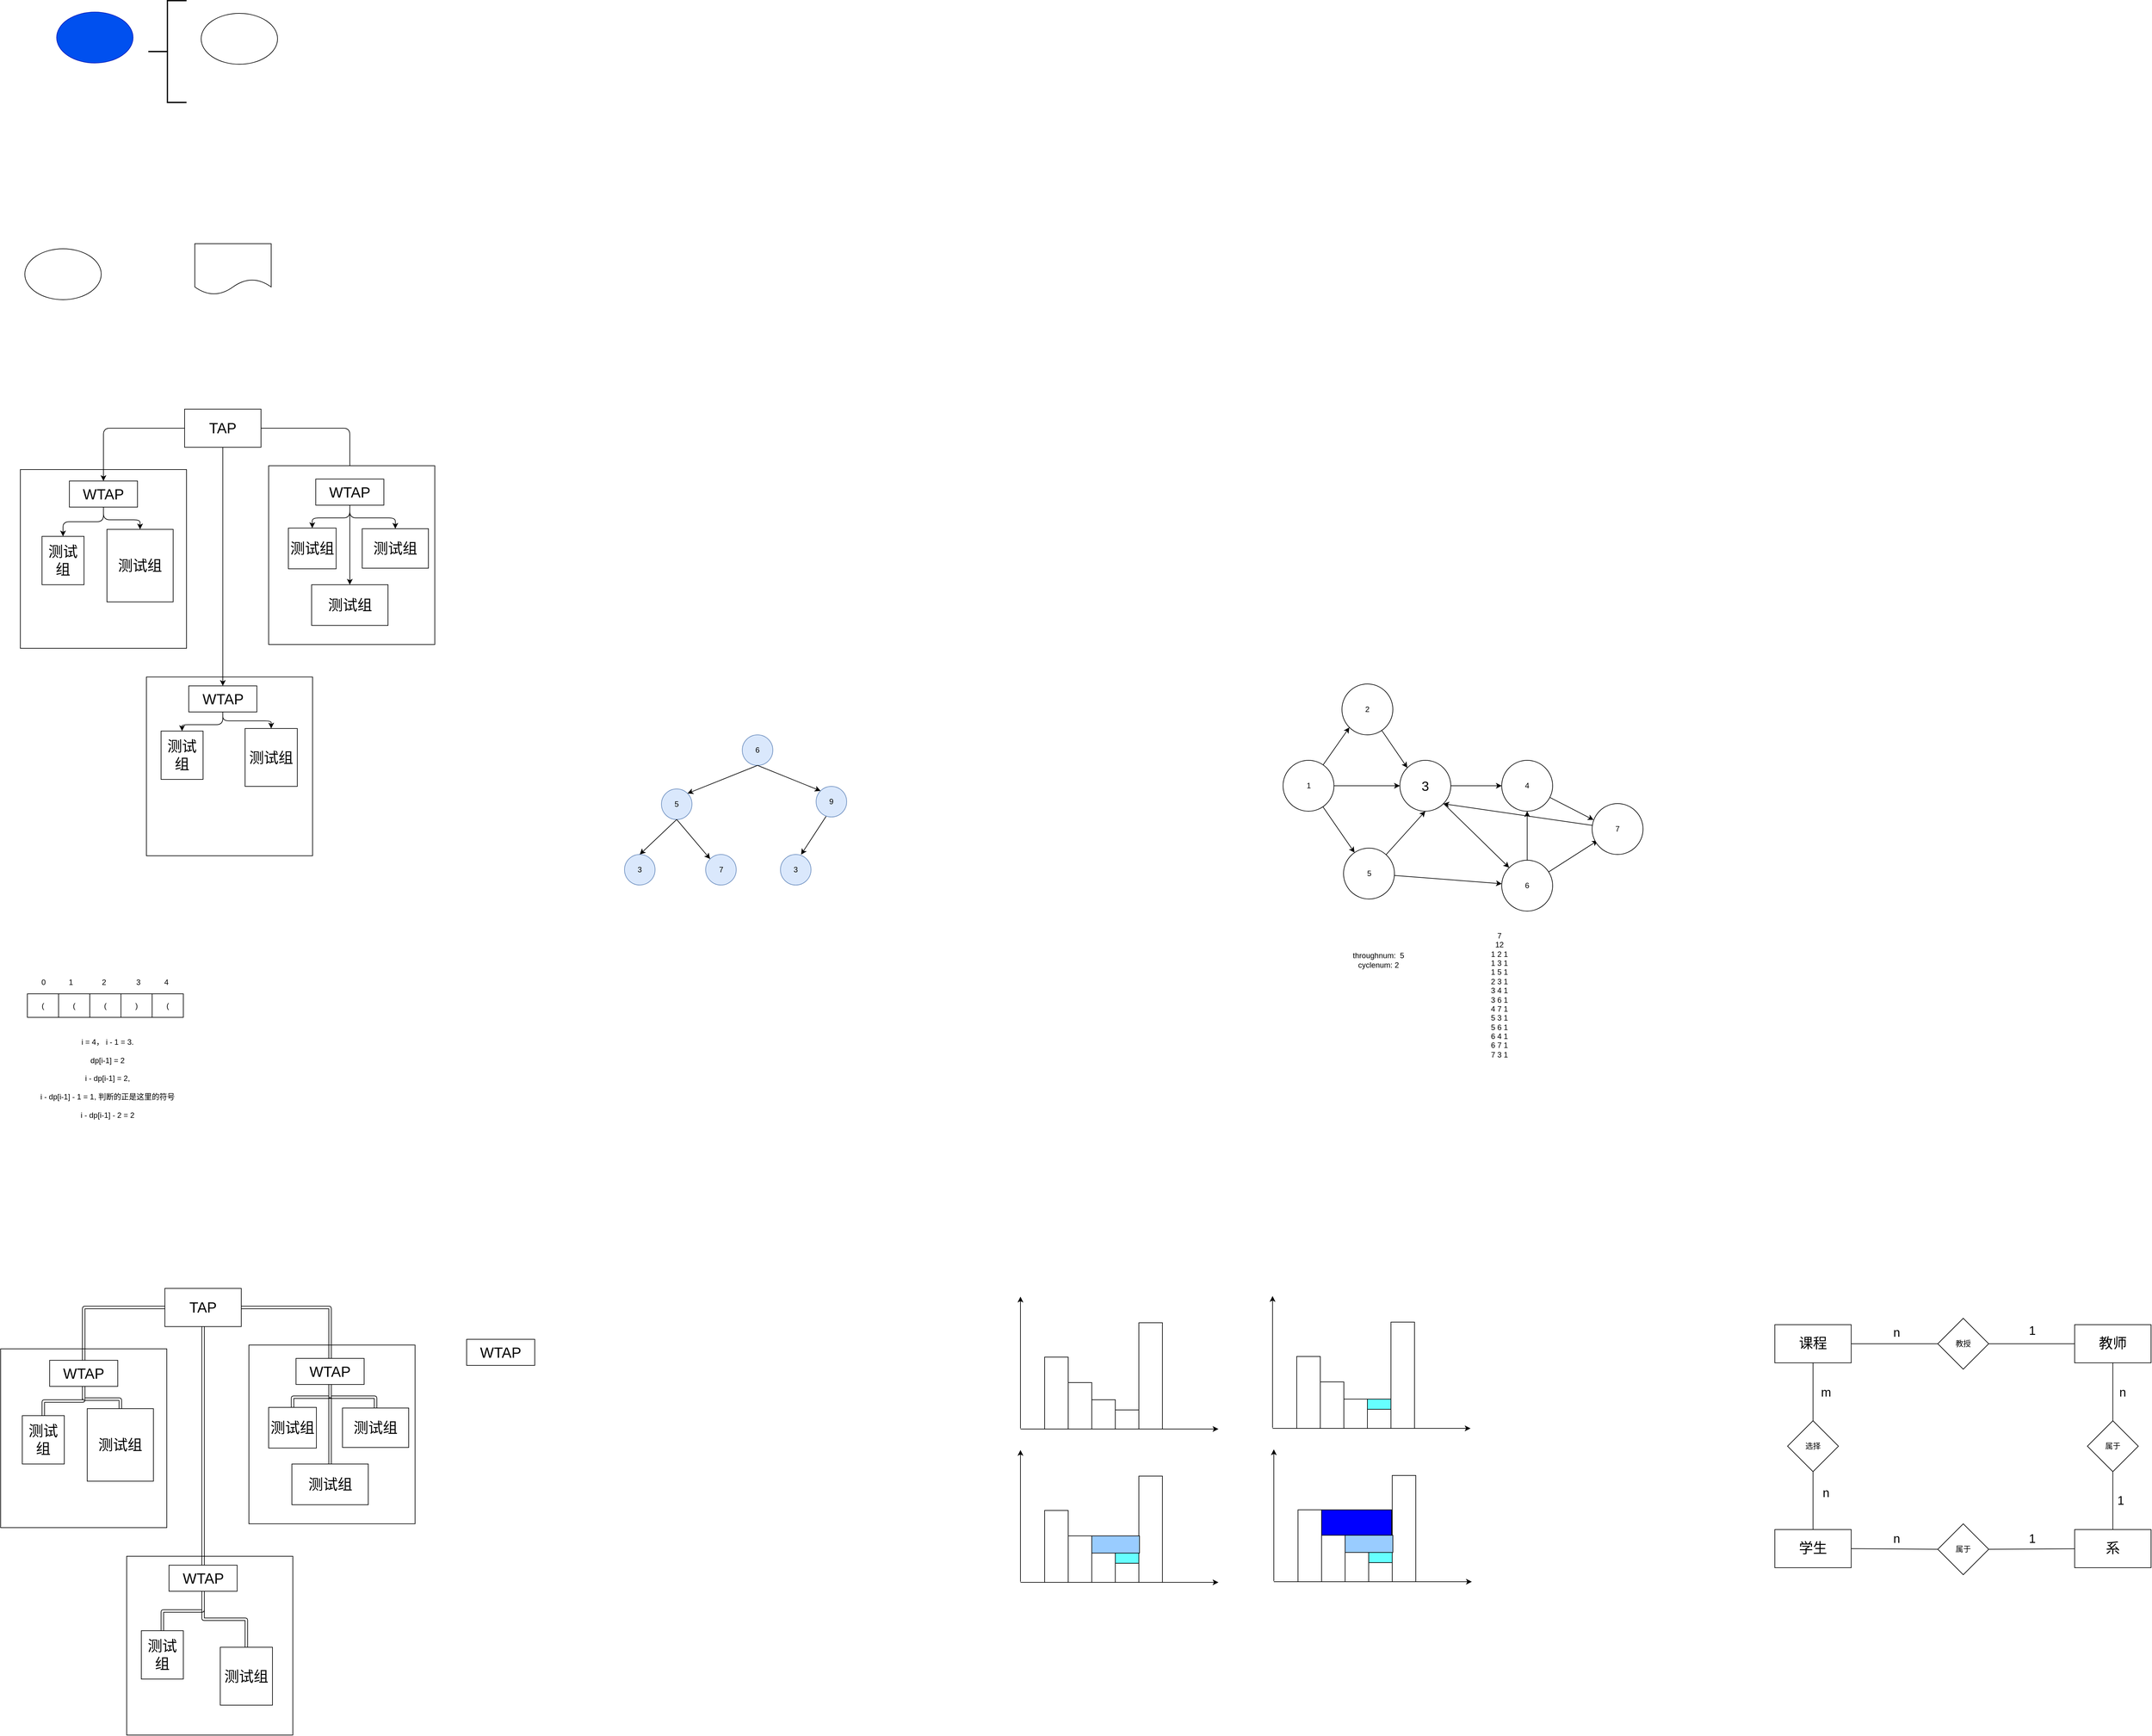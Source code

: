 <mxfile version="14.5.4" type="github">
  <diagram id="HL5FU7b5v3GHtU7pl1D0" name="Page-1">
    <mxGraphModel dx="1349" dy="1884" grid="0" gridSize="10" guides="1" tooltips="1" connect="1" arrows="1" fold="1" page="0" pageScale="1" pageWidth="827" pageHeight="1169" math="0" shadow="0">
      <root>
        <mxCell id="0" />
        <mxCell id="1" parent="0" />
        <mxCell id="2PGr2bW_7u09328AlTzU-21" value="" style="whiteSpace=wrap;html=1;" parent="1" vertex="1">
          <mxGeometry x="140" y="-97" width="261" height="281" as="geometry" />
        </mxCell>
        <mxCell id="xoODFnLUPFO7UlEcx-ut-1" value="" style="ellipse;whiteSpace=wrap;html=1;fillColor=#0050ef;strokeColor=#001DBC;fontColor=#ffffff;" parent="1" vertex="1">
          <mxGeometry x="197" y="-816" width="120" height="80" as="geometry" />
        </mxCell>
        <mxCell id="9Wrrad7oVjnx4bKwL_T1-1" value="" style="strokeWidth=2;html=1;shape=mxgraph.flowchart.annotation_2;align=left;labelPosition=right;pointerEvents=1;" parent="1" vertex="1">
          <mxGeometry x="341" y="-834" width="60" height="160" as="geometry" />
        </mxCell>
        <mxCell id="L5w4uZSqszy5Lv5xO5T8-1" value="" style="ellipse;whiteSpace=wrap;html=1;" parent="1" vertex="1">
          <mxGeometry x="424" y="-814" width="120" height="80" as="geometry" />
        </mxCell>
        <mxCell id="meW8NayXHioV1tvIMYQ5-1" value="" style="ellipse;whiteSpace=wrap;html=1;" parent="1" vertex="1">
          <mxGeometry x="147" y="-444" width="120" height="80" as="geometry" />
        </mxCell>
        <mxCell id="meW8NayXHioV1tvIMYQ5-2" value="" style="shape=document;whiteSpace=wrap;html=1;boundedLbl=1;" parent="1" vertex="1">
          <mxGeometry x="414" y="-452" width="120" height="80" as="geometry" />
        </mxCell>
        <mxCell id="2PGr2bW_7u09328AlTzU-2" value="" style="whiteSpace=wrap;html=1;" parent="1" vertex="1">
          <mxGeometry x="338" y="229" width="261" height="281" as="geometry" />
        </mxCell>
        <mxCell id="2PGr2bW_7u09328AlTzU-33" style="edgeStyle=orthogonalEdgeStyle;orthogonalLoop=1;jettySize=auto;html=1;" parent="1" source="2PGr2bW_7u09328AlTzU-5" target="2PGr2bW_7u09328AlTzU-6" edge="1">
          <mxGeometry relative="1" as="geometry" />
        </mxCell>
        <mxCell id="2PGr2bW_7u09328AlTzU-35" style="edgeStyle=orthogonalEdgeStyle;orthogonalLoop=1;jettySize=auto;html=1;" parent="1" source="2PGr2bW_7u09328AlTzU-5" target="2PGr2bW_7u09328AlTzU-10" edge="1">
          <mxGeometry relative="1" as="geometry" />
        </mxCell>
        <mxCell id="2PGr2bW_7u09328AlTzU-41" style="edgeStyle=orthogonalEdgeStyle;orthogonalLoop=1;jettySize=auto;html=1;exitX=0.5;exitY=1;exitDx=0;exitDy=0;" parent="1" source="2PGr2bW_7u09328AlTzU-5" target="2PGr2bW_7u09328AlTzU-22" edge="1">
          <mxGeometry relative="1" as="geometry" />
        </mxCell>
        <mxCell id="2PGr2bW_7u09328AlTzU-5" value="&lt;font style=&quot;font-size: 23px&quot;&gt;TAP&lt;/font&gt;" style="whiteSpace=wrap;html=1;" parent="1" vertex="1">
          <mxGeometry x="398" y="-192" width="120" height="60" as="geometry" />
        </mxCell>
        <mxCell id="2PGr2bW_7u09328AlTzU-39" style="edgeStyle=orthogonalEdgeStyle;orthogonalLoop=1;jettySize=auto;html=1;entryX=0.5;entryY=0;entryDx=0;entryDy=0;" parent="1" source="2PGr2bW_7u09328AlTzU-6" target="2PGr2bW_7u09328AlTzU-7" edge="1">
          <mxGeometry relative="1" as="geometry" />
        </mxCell>
        <mxCell id="2PGr2bW_7u09328AlTzU-40" style="edgeStyle=orthogonalEdgeStyle;orthogonalLoop=1;jettySize=auto;html=1;entryX=0.5;entryY=0;entryDx=0;entryDy=0;" parent="1" source="2PGr2bW_7u09328AlTzU-6" target="2PGr2bW_7u09328AlTzU-8" edge="1">
          <mxGeometry relative="1" as="geometry" />
        </mxCell>
        <mxCell id="2PGr2bW_7u09328AlTzU-6" value="&lt;font style=&quot;font-size: 23px&quot;&gt;WTAP&lt;/font&gt;" style="whiteSpace=wrap;html=1;" parent="1" vertex="1">
          <mxGeometry x="217" y="-79" width="107" height="41" as="geometry" />
        </mxCell>
        <mxCell id="2PGr2bW_7u09328AlTzU-7" value="&lt;span style=&quot;font-size: 23px&quot;&gt;测试组&lt;/span&gt;" style="whiteSpace=wrap;html=1;" parent="1" vertex="1">
          <mxGeometry x="174" y="8" width="66" height="76" as="geometry" />
        </mxCell>
        <mxCell id="2PGr2bW_7u09328AlTzU-8" value="&lt;span style=&quot;font-size: 23px&quot;&gt;测试组&lt;/span&gt;" style="whiteSpace=wrap;html=1;" parent="1" vertex="1">
          <mxGeometry x="276" y="-3" width="104" height="114" as="geometry" />
        </mxCell>
        <mxCell id="2PGr2bW_7u09328AlTzU-9" value="" style="whiteSpace=wrap;html=1;" parent="1" vertex="1">
          <mxGeometry x="530" y="-103" width="261" height="281" as="geometry" />
        </mxCell>
        <mxCell id="2PGr2bW_7u09328AlTzU-36" style="edgeStyle=orthogonalEdgeStyle;orthogonalLoop=1;jettySize=auto;html=1;entryX=0.5;entryY=0;entryDx=0;entryDy=0;" parent="1" source="2PGr2bW_7u09328AlTzU-10" target="2PGr2bW_7u09328AlTzU-11" edge="1">
          <mxGeometry relative="1" as="geometry" />
        </mxCell>
        <mxCell id="2PGr2bW_7u09328AlTzU-37" style="edgeStyle=orthogonalEdgeStyle;orthogonalLoop=1;jettySize=auto;html=1;entryX=0.5;entryY=0;entryDx=0;entryDy=0;" parent="1" source="2PGr2bW_7u09328AlTzU-10" target="2PGr2bW_7u09328AlTzU-12" edge="1">
          <mxGeometry relative="1" as="geometry" />
        </mxCell>
        <mxCell id="2PGr2bW_7u09328AlTzU-38" style="edgeStyle=orthogonalEdgeStyle;orthogonalLoop=1;jettySize=auto;html=1;exitX=0.5;exitY=1;exitDx=0;exitDy=0;" parent="1" source="2PGr2bW_7u09328AlTzU-10" target="2PGr2bW_7u09328AlTzU-29" edge="1">
          <mxGeometry relative="1" as="geometry" />
        </mxCell>
        <mxCell id="2PGr2bW_7u09328AlTzU-10" value="&lt;font style=&quot;font-size: 23px&quot;&gt;WTAP&lt;/font&gt;" style="whiteSpace=wrap;html=1;" parent="1" vertex="1">
          <mxGeometry x="604" y="-82" width="107" height="41" as="geometry" />
        </mxCell>
        <mxCell id="2PGr2bW_7u09328AlTzU-11" value="&lt;span style=&quot;font-size: 23px&quot;&gt;测试组&lt;/span&gt;" style="whiteSpace=wrap;html=1;" parent="1" vertex="1">
          <mxGeometry x="561" y="-5" width="75" height="64" as="geometry" />
        </mxCell>
        <mxCell id="2PGr2bW_7u09328AlTzU-12" value="&lt;span style=&quot;font-size: 23px&quot;&gt;测试组&lt;/span&gt;" style="whiteSpace=wrap;html=1;" parent="1" vertex="1">
          <mxGeometry x="677" y="-4" width="104" height="62" as="geometry" />
        </mxCell>
        <mxCell id="2PGr2bW_7u09328AlTzU-42" style="edgeStyle=orthogonalEdgeStyle;orthogonalLoop=1;jettySize=auto;html=1;" parent="1" source="2PGr2bW_7u09328AlTzU-22" target="2PGr2bW_7u09328AlTzU-23" edge="1">
          <mxGeometry relative="1" as="geometry" />
        </mxCell>
        <mxCell id="2PGr2bW_7u09328AlTzU-43" style="edgeStyle=orthogonalEdgeStyle;orthogonalLoop=1;jettySize=auto;html=1;entryX=0.5;entryY=0;entryDx=0;entryDy=0;" parent="1" source="2PGr2bW_7u09328AlTzU-22" target="2PGr2bW_7u09328AlTzU-24" edge="1">
          <mxGeometry relative="1" as="geometry">
            <Array as="points">
              <mxPoint x="458" y="298" />
              <mxPoint x="534" y="298" />
            </Array>
          </mxGeometry>
        </mxCell>
        <mxCell id="2PGr2bW_7u09328AlTzU-22" value="&lt;font style=&quot;font-size: 23px&quot;&gt;WTAP&lt;/font&gt;" style="whiteSpace=wrap;html=1;" parent="1" vertex="1">
          <mxGeometry x="404.5" y="243" width="107" height="41" as="geometry" />
        </mxCell>
        <mxCell id="2PGr2bW_7u09328AlTzU-23" value="&lt;span style=&quot;font-size: 23px&quot;&gt;测试组&lt;/span&gt;" style="whiteSpace=wrap;html=1;" parent="1" vertex="1">
          <mxGeometry x="361" y="314" width="66" height="76" as="geometry" />
        </mxCell>
        <mxCell id="2PGr2bW_7u09328AlTzU-24" value="&lt;span style=&quot;font-size: 23px&quot;&gt;测试组&lt;/span&gt;" style="whiteSpace=wrap;html=1;" parent="1" vertex="1">
          <mxGeometry x="493" y="310" width="82" height="91" as="geometry" />
        </mxCell>
        <mxCell id="2PGr2bW_7u09328AlTzU-29" value="&lt;span style=&quot;font-size: 23px&quot;&gt;测试组&lt;/span&gt;" style="whiteSpace=wrap;html=1;" parent="1" vertex="1">
          <mxGeometry x="597.5" y="84" width="120" height="64" as="geometry" />
        </mxCell>
        <mxCell id="2PGr2bW_7u09328AlTzU-68" value="" style="whiteSpace=wrap;html=1;" parent="1" vertex="1">
          <mxGeometry x="109" y="1285" width="261" height="281" as="geometry" />
        </mxCell>
        <mxCell id="2PGr2bW_7u09328AlTzU-69" value="" style="whiteSpace=wrap;html=1;" parent="1" vertex="1">
          <mxGeometry x="307" y="1611" width="261" height="281" as="geometry" />
        </mxCell>
        <mxCell id="2PGr2bW_7u09328AlTzU-70" style="edgeStyle=orthogonalEdgeStyle;orthogonalLoop=1;jettySize=auto;html=1;shape=link;" parent="1" source="2PGr2bW_7u09328AlTzU-73" target="2PGr2bW_7u09328AlTzU-76" edge="1">
          <mxGeometry relative="1" as="geometry" />
        </mxCell>
        <mxCell id="2PGr2bW_7u09328AlTzU-72" style="edgeStyle=orthogonalEdgeStyle;orthogonalLoop=1;jettySize=auto;html=1;exitX=0.5;exitY=1;exitDx=0;exitDy=0;shape=link;" parent="1" source="2PGr2bW_7u09328AlTzU-73" target="2PGr2bW_7u09328AlTzU-88" edge="1">
          <mxGeometry relative="1" as="geometry" />
        </mxCell>
        <mxCell id="2PGr2bW_7u09328AlTzU-73" value="&lt;font style=&quot;font-size: 23px&quot;&gt;TAP&lt;/font&gt;" style="whiteSpace=wrap;html=1;" parent="1" vertex="1">
          <mxGeometry x="367" y="1190" width="120" height="60" as="geometry" />
        </mxCell>
        <mxCell id="2PGr2bW_7u09328AlTzU-74" style="edgeStyle=orthogonalEdgeStyle;orthogonalLoop=1;jettySize=auto;html=1;entryX=0.5;entryY=0;entryDx=0;entryDy=0;shape=link;" parent="1" source="2PGr2bW_7u09328AlTzU-76" target="2PGr2bW_7u09328AlTzU-77" edge="1">
          <mxGeometry relative="1" as="geometry" />
        </mxCell>
        <mxCell id="2PGr2bW_7u09328AlTzU-75" style="edgeStyle=orthogonalEdgeStyle;orthogonalLoop=1;jettySize=auto;html=1;entryX=0.5;entryY=0;entryDx=0;entryDy=0;shape=link;" parent="1" source="2PGr2bW_7u09328AlTzU-76" target="2PGr2bW_7u09328AlTzU-78" edge="1">
          <mxGeometry relative="1" as="geometry" />
        </mxCell>
        <mxCell id="2PGr2bW_7u09328AlTzU-76" value="&lt;font style=&quot;font-size: 23px&quot;&gt;WTAP&lt;/font&gt;" style="whiteSpace=wrap;html=1;" parent="1" vertex="1">
          <mxGeometry x="186" y="1303" width="107" height="41" as="geometry" />
        </mxCell>
        <mxCell id="2PGr2bW_7u09328AlTzU-77" value="&lt;span style=&quot;font-size: 23px&quot;&gt;测试组&lt;/span&gt;" style="whiteSpace=wrap;html=1;" parent="1" vertex="1">
          <mxGeometry x="143" y="1390" width="66" height="76" as="geometry" />
        </mxCell>
        <mxCell id="2PGr2bW_7u09328AlTzU-78" value="&lt;span style=&quot;font-size: 23px&quot;&gt;测试组&lt;/span&gt;" style="whiteSpace=wrap;html=1;" parent="1" vertex="1">
          <mxGeometry x="245" y="1379" width="104" height="114" as="geometry" />
        </mxCell>
        <mxCell id="2PGr2bW_7u09328AlTzU-79" value="" style="whiteSpace=wrap;html=1;" parent="1" vertex="1">
          <mxGeometry x="499" y="1279" width="261" height="281" as="geometry" />
        </mxCell>
        <mxCell id="2PGr2bW_7u09328AlTzU-80" style="edgeStyle=orthogonalEdgeStyle;orthogonalLoop=1;jettySize=auto;html=1;entryX=0.5;entryY=0;entryDx=0;entryDy=0;shape=link;" parent="1" source="2PGr2bW_7u09328AlTzU-83" target="2PGr2bW_7u09328AlTzU-84" edge="1">
          <mxGeometry relative="1" as="geometry" />
        </mxCell>
        <mxCell id="2PGr2bW_7u09328AlTzU-81" style="edgeStyle=orthogonalEdgeStyle;orthogonalLoop=1;jettySize=auto;html=1;entryX=0.5;entryY=0;entryDx=0;entryDy=0;shape=link;" parent="1" source="2PGr2bW_7u09328AlTzU-83" target="2PGr2bW_7u09328AlTzU-85" edge="1">
          <mxGeometry relative="1" as="geometry" />
        </mxCell>
        <mxCell id="2PGr2bW_7u09328AlTzU-82" style="edgeStyle=orthogonalEdgeStyle;orthogonalLoop=1;jettySize=auto;html=1;exitX=0.5;exitY=1;exitDx=0;exitDy=0;shape=link;" parent="1" source="2PGr2bW_7u09328AlTzU-83" target="2PGr2bW_7u09328AlTzU-91" edge="1">
          <mxGeometry relative="1" as="geometry" />
        </mxCell>
        <mxCell id="2PGr2bW_7u09328AlTzU-83" value="&lt;font style=&quot;font-size: 23px&quot;&gt;WTAP&lt;/font&gt;" style="whiteSpace=wrap;html=1;" parent="1" vertex="1">
          <mxGeometry x="573" y="1300" width="107" height="41" as="geometry" />
        </mxCell>
        <mxCell id="2PGr2bW_7u09328AlTzU-84" value="&lt;span style=&quot;font-size: 23px&quot;&gt;测试组&lt;/span&gt;" style="whiteSpace=wrap;html=1;" parent="1" vertex="1">
          <mxGeometry x="530" y="1377" width="75" height="64" as="geometry" />
        </mxCell>
        <mxCell id="2PGr2bW_7u09328AlTzU-85" value="&lt;span style=&quot;font-size: 23px&quot;&gt;测试组&lt;/span&gt;" style="whiteSpace=wrap;html=1;" parent="1" vertex="1">
          <mxGeometry x="646" y="1378" width="104" height="62" as="geometry" />
        </mxCell>
        <mxCell id="2PGr2bW_7u09328AlTzU-86" style="edgeStyle=orthogonalEdgeStyle;orthogonalLoop=1;jettySize=auto;html=1;shape=link;" parent="1" source="2PGr2bW_7u09328AlTzU-88" target="2PGr2bW_7u09328AlTzU-89" edge="1">
          <mxGeometry relative="1" as="geometry" />
        </mxCell>
        <mxCell id="2PGr2bW_7u09328AlTzU-87" style="edgeStyle=orthogonalEdgeStyle;orthogonalLoop=1;jettySize=auto;html=1;entryX=0.5;entryY=0;entryDx=0;entryDy=0;shape=link;" parent="1" source="2PGr2bW_7u09328AlTzU-88" target="2PGr2bW_7u09328AlTzU-90" edge="1">
          <mxGeometry relative="1" as="geometry" />
        </mxCell>
        <mxCell id="2PGr2bW_7u09328AlTzU-88" value="&lt;font style=&quot;font-size: 23px&quot;&gt;WTAP&lt;/font&gt;" style="whiteSpace=wrap;html=1;" parent="1" vertex="1">
          <mxGeometry x="373.5" y="1625" width="107" height="41" as="geometry" />
        </mxCell>
        <mxCell id="2PGr2bW_7u09328AlTzU-89" value="&lt;span style=&quot;font-size: 23px&quot;&gt;测试组&lt;/span&gt;" style="whiteSpace=wrap;html=1;" parent="1" vertex="1">
          <mxGeometry x="330" y="1728" width="66" height="76" as="geometry" />
        </mxCell>
        <mxCell id="2PGr2bW_7u09328AlTzU-90" value="&lt;span style=&quot;font-size: 23px&quot;&gt;测试组&lt;/span&gt;" style="whiteSpace=wrap;html=1;" parent="1" vertex="1">
          <mxGeometry x="454" y="1754" width="82" height="91" as="geometry" />
        </mxCell>
        <mxCell id="2PGr2bW_7u09328AlTzU-91" value="&lt;span style=&quot;font-size: 23px&quot;&gt;测试组&lt;/span&gt;" style="whiteSpace=wrap;html=1;" parent="1" vertex="1">
          <mxGeometry x="566.5" y="1466" width="120" height="64" as="geometry" />
        </mxCell>
        <mxCell id="2PGr2bW_7u09328AlTzU-92" style="edgeStyle=orthogonalEdgeStyle;shape=link;orthogonalLoop=1;jettySize=auto;html=1;exitX=1;exitY=0.5;exitDx=0;exitDy=0;entryX=0.5;entryY=0;entryDx=0;entryDy=0;strokeColor=#000000;" parent="1" source="2PGr2bW_7u09328AlTzU-73" target="2PGr2bW_7u09328AlTzU-83" edge="1">
          <mxGeometry relative="1" as="geometry" />
        </mxCell>
        <mxCell id="2PGr2bW_7u09328AlTzU-93" value="&lt;font style=&quot;font-size: 23px&quot;&gt;WTAP&lt;/font&gt;" style="whiteSpace=wrap;html=1;" parent="1" vertex="1">
          <mxGeometry x="841" y="1270" width="107" height="41" as="geometry" />
        </mxCell>
        <mxCell id="OvFYzg-nlbuzujg0oCb5-4" value="(" style="whiteSpace=wrap;html=1;" parent="1" vertex="1">
          <mxGeometry x="151" y="727" width="49" height="37" as="geometry" />
        </mxCell>
        <mxCell id="OvFYzg-nlbuzujg0oCb5-5" value="(" style="whiteSpace=wrap;html=1;" parent="1" vertex="1">
          <mxGeometry x="200" y="727" width="49" height="37" as="geometry" />
        </mxCell>
        <mxCell id="OvFYzg-nlbuzujg0oCb5-6" value=")" style="whiteSpace=wrap;html=1;" parent="1" vertex="1">
          <mxGeometry x="298" y="727" width="49" height="37" as="geometry" />
        </mxCell>
        <mxCell id="OvFYzg-nlbuzujg0oCb5-7" value="(" style="whiteSpace=wrap;html=1;" parent="1" vertex="1">
          <mxGeometry x="249" y="727" width="49" height="37" as="geometry" />
        </mxCell>
        <mxCell id="OvFYzg-nlbuzujg0oCb5-9" value="(" style="whiteSpace=wrap;html=1;" parent="1" vertex="1">
          <mxGeometry x="347" y="727" width="49" height="37" as="geometry" />
        </mxCell>
        <mxCell id="OvFYzg-nlbuzujg0oCb5-11" value="0" style="text;html=1;align=center;verticalAlign=middle;resizable=0;points=[];autosize=1;" parent="1" vertex="1">
          <mxGeometry x="167.5" y="700" width="16" height="18" as="geometry" />
        </mxCell>
        <mxCell id="OvFYzg-nlbuzujg0oCb5-12" value="1" style="text;html=1;align=center;verticalAlign=middle;resizable=0;points=[];autosize=1;" parent="1" vertex="1">
          <mxGeometry x="211" y="700" width="16" height="18" as="geometry" />
        </mxCell>
        <mxCell id="OvFYzg-nlbuzujg0oCb5-13" value="2" style="text;html=1;align=center;verticalAlign=middle;resizable=0;points=[];autosize=1;" parent="1" vertex="1">
          <mxGeometry x="262.5" y="700" width="16" height="18" as="geometry" />
        </mxCell>
        <mxCell id="OvFYzg-nlbuzujg0oCb5-14" value="3" style="text;html=1;align=center;verticalAlign=middle;resizable=0;points=[];autosize=1;" parent="1" vertex="1">
          <mxGeometry x="317" y="700" width="16" height="18" as="geometry" />
        </mxCell>
        <mxCell id="OvFYzg-nlbuzujg0oCb5-15" value="4" style="text;html=1;align=center;verticalAlign=middle;resizable=0;points=[];autosize=1;" parent="1" vertex="1">
          <mxGeometry x="361" y="700" width="16" height="18" as="geometry" />
        </mxCell>
        <mxCell id="OvFYzg-nlbuzujg0oCb5-16" value="&lt;br&gt;&lt;br&gt;&lt;br&gt;" style="text;html=1;align=center;verticalAlign=middle;resizable=0;points=[];autosize=1;" parent="1" vertex="1">
          <mxGeometry x="202" y="781" width="10" height="45" as="geometry" />
        </mxCell>
        <mxCell id="OvFYzg-nlbuzujg0oCb5-17" value="i = 4， i - 1 = 3.&lt;br&gt;&lt;br&gt;dp[i-1] = 2&lt;br&gt;&lt;br&gt;i - dp[i-1] = 2,&lt;br&gt;&lt;br&gt;i - dp[i-1] - 1 = 1, 判断的正是这里的符号&lt;br&gt;&lt;br&gt;i - dp[i-1] - 2 = 2" style="text;html=1;strokeColor=none;fillColor=none;align=center;verticalAlign=middle;whiteSpace=wrap;" parent="1" vertex="1">
          <mxGeometry x="156" y="778" width="242" height="163" as="geometry" />
        </mxCell>
        <mxCell id="QxWfKdQQFuDrmjM4ranz-2" value="" style="endArrow=classic;html=1;" parent="1" edge="1">
          <mxGeometry width="50" height="50" relative="1" as="geometry">
            <mxPoint x="1711" y="1411" as="sourcePoint" />
            <mxPoint x="2022" y="1411" as="targetPoint" />
          </mxGeometry>
        </mxCell>
        <mxCell id="QxWfKdQQFuDrmjM4ranz-3" value="" style="endArrow=classic;html=1;" parent="1" edge="1">
          <mxGeometry width="50" height="50" relative="1" as="geometry">
            <mxPoint x="1711" y="1410" as="sourcePoint" />
            <mxPoint x="1711" y="1203" as="targetPoint" />
          </mxGeometry>
        </mxCell>
        <mxCell id="QxWfKdQQFuDrmjM4ranz-4" value="" style="whiteSpace=wrap;html=1;" parent="1" vertex="1">
          <mxGeometry x="1749" y="1298" width="37" height="113" as="geometry" />
        </mxCell>
        <mxCell id="QxWfKdQQFuDrmjM4ranz-5" value="" style="whiteSpace=wrap;html=1;" parent="1" vertex="1">
          <mxGeometry x="1786" y="1338" width="37" height="73" as="geometry" />
        </mxCell>
        <mxCell id="QxWfKdQQFuDrmjM4ranz-6" value="" style="whiteSpace=wrap;html=1;" parent="1" vertex="1">
          <mxGeometry x="1823" y="1365" width="37" height="46" as="geometry" />
        </mxCell>
        <mxCell id="QxWfKdQQFuDrmjM4ranz-7" value="" style="whiteSpace=wrap;html=1;" parent="1" vertex="1">
          <mxGeometry x="1860" y="1381" width="37" height="30" as="geometry" />
        </mxCell>
        <mxCell id="QxWfKdQQFuDrmjM4ranz-8" value="" style="whiteSpace=wrap;html=1;" parent="1" vertex="1">
          <mxGeometry x="1897" y="1244" width="37" height="167" as="geometry" />
        </mxCell>
        <mxCell id="QxWfKdQQFuDrmjM4ranz-9" value="" style="endArrow=classic;html=1;" parent="1" edge="1">
          <mxGeometry width="50" height="50" relative="1" as="geometry">
            <mxPoint x="2107" y="1410" as="sourcePoint" />
            <mxPoint x="2418" y="1410" as="targetPoint" />
          </mxGeometry>
        </mxCell>
        <mxCell id="QxWfKdQQFuDrmjM4ranz-10" value="" style="endArrow=classic;html=1;" parent="1" edge="1">
          <mxGeometry width="50" height="50" relative="1" as="geometry">
            <mxPoint x="2107" y="1409" as="sourcePoint" />
            <mxPoint x="2107" y="1202" as="targetPoint" />
          </mxGeometry>
        </mxCell>
        <mxCell id="QxWfKdQQFuDrmjM4ranz-11" value="" style="whiteSpace=wrap;html=1;" parent="1" vertex="1">
          <mxGeometry x="2145" y="1297" width="37" height="113" as="geometry" />
        </mxCell>
        <mxCell id="QxWfKdQQFuDrmjM4ranz-12" value="" style="whiteSpace=wrap;html=1;" parent="1" vertex="1">
          <mxGeometry x="2182" y="1337" width="37" height="73" as="geometry" />
        </mxCell>
        <mxCell id="QxWfKdQQFuDrmjM4ranz-13" value="" style="whiteSpace=wrap;html=1;" parent="1" vertex="1">
          <mxGeometry x="2219" y="1364" width="37" height="46" as="geometry" />
        </mxCell>
        <mxCell id="QxWfKdQQFuDrmjM4ranz-14" value="" style="whiteSpace=wrap;html=1;" parent="1" vertex="1">
          <mxGeometry x="2256" y="1380" width="37" height="30" as="geometry" />
        </mxCell>
        <mxCell id="QxWfKdQQFuDrmjM4ranz-15" value="" style="whiteSpace=wrap;html=1;" parent="1" vertex="1">
          <mxGeometry x="2293" y="1243" width="37" height="167" as="geometry" />
        </mxCell>
        <mxCell id="QxWfKdQQFuDrmjM4ranz-16" value="" style="whiteSpace=wrap;html=1;fillColor=#66FFFF;" parent="1" vertex="1">
          <mxGeometry x="2256" y="1364" width="37" height="16" as="geometry" />
        </mxCell>
        <mxCell id="QxWfKdQQFuDrmjM4ranz-17" value="" style="endArrow=classic;html=1;" parent="1" edge="1">
          <mxGeometry width="50" height="50" relative="1" as="geometry">
            <mxPoint x="1711" y="1652" as="sourcePoint" />
            <mxPoint x="2022" y="1652" as="targetPoint" />
          </mxGeometry>
        </mxCell>
        <mxCell id="QxWfKdQQFuDrmjM4ranz-18" value="" style="endArrow=classic;html=1;" parent="1" edge="1">
          <mxGeometry width="50" height="50" relative="1" as="geometry">
            <mxPoint x="1711" y="1651" as="sourcePoint" />
            <mxPoint x="1711" y="1444" as="targetPoint" />
          </mxGeometry>
        </mxCell>
        <mxCell id="QxWfKdQQFuDrmjM4ranz-19" value="" style="whiteSpace=wrap;html=1;" parent="1" vertex="1">
          <mxGeometry x="1749" y="1539" width="37" height="113" as="geometry" />
        </mxCell>
        <mxCell id="QxWfKdQQFuDrmjM4ranz-20" value="" style="whiteSpace=wrap;html=1;" parent="1" vertex="1">
          <mxGeometry x="1786" y="1579" width="37" height="73" as="geometry" />
        </mxCell>
        <mxCell id="QxWfKdQQFuDrmjM4ranz-21" value="" style="whiteSpace=wrap;html=1;" parent="1" vertex="1">
          <mxGeometry x="1823" y="1606" width="37" height="46" as="geometry" />
        </mxCell>
        <mxCell id="QxWfKdQQFuDrmjM4ranz-22" value="" style="whiteSpace=wrap;html=1;" parent="1" vertex="1">
          <mxGeometry x="1860" y="1622" width="37" height="30" as="geometry" />
        </mxCell>
        <mxCell id="QxWfKdQQFuDrmjM4ranz-23" value="" style="whiteSpace=wrap;html=1;" parent="1" vertex="1">
          <mxGeometry x="1897" y="1485" width="37" height="167" as="geometry" />
        </mxCell>
        <mxCell id="QxWfKdQQFuDrmjM4ranz-24" value="" style="whiteSpace=wrap;html=1;fillColor=#66FFFF;" parent="1" vertex="1">
          <mxGeometry x="1860" y="1606" width="37" height="16" as="geometry" />
        </mxCell>
        <mxCell id="QxWfKdQQFuDrmjM4ranz-25" value="" style="endArrow=classic;html=1;" parent="1" edge="1">
          <mxGeometry width="50" height="50" relative="1" as="geometry">
            <mxPoint x="2109" y="1651" as="sourcePoint" />
            <mxPoint x="2420" y="1651" as="targetPoint" />
          </mxGeometry>
        </mxCell>
        <mxCell id="QxWfKdQQFuDrmjM4ranz-26" value="" style="endArrow=classic;html=1;" parent="1" edge="1">
          <mxGeometry width="50" height="50" relative="1" as="geometry">
            <mxPoint x="2109" y="1650" as="sourcePoint" />
            <mxPoint x="2109" y="1443" as="targetPoint" />
          </mxGeometry>
        </mxCell>
        <mxCell id="QxWfKdQQFuDrmjM4ranz-27" value="" style="whiteSpace=wrap;html=1;" parent="1" vertex="1">
          <mxGeometry x="2147" y="1538" width="37" height="113" as="geometry" />
        </mxCell>
        <mxCell id="QxWfKdQQFuDrmjM4ranz-28" value="" style="whiteSpace=wrap;html=1;" parent="1" vertex="1">
          <mxGeometry x="2184" y="1578" width="37" height="73" as="geometry" />
        </mxCell>
        <mxCell id="QxWfKdQQFuDrmjM4ranz-29" value="" style="whiteSpace=wrap;html=1;" parent="1" vertex="1">
          <mxGeometry x="2221" y="1605" width="37" height="46" as="geometry" />
        </mxCell>
        <mxCell id="QxWfKdQQFuDrmjM4ranz-30" value="" style="whiteSpace=wrap;html=1;" parent="1" vertex="1">
          <mxGeometry x="2258" y="1621" width="37" height="30" as="geometry" />
        </mxCell>
        <mxCell id="QxWfKdQQFuDrmjM4ranz-31" value="" style="whiteSpace=wrap;html=1;" parent="1" vertex="1">
          <mxGeometry x="2295" y="1484" width="37" height="167" as="geometry" />
        </mxCell>
        <mxCell id="QxWfKdQQFuDrmjM4ranz-32" value="" style="whiteSpace=wrap;html=1;fillColor=#66FFFF;" parent="1" vertex="1">
          <mxGeometry x="2258" y="1605" width="37" height="16" as="geometry" />
        </mxCell>
        <mxCell id="QxWfKdQQFuDrmjM4ranz-33" value="" style="whiteSpace=wrap;html=1;fillColor=#99CCFF;" parent="1" vertex="1">
          <mxGeometry x="1823" y="1579" width="75" height="27" as="geometry" />
        </mxCell>
        <mxCell id="QxWfKdQQFuDrmjM4ranz-34" value="" style="whiteSpace=wrap;html=1;fillColor=#99CCFF;" parent="1" vertex="1">
          <mxGeometry x="2221" y="1578" width="75" height="27" as="geometry" />
        </mxCell>
        <mxCell id="QxWfKdQQFuDrmjM4ranz-35" value="" style="whiteSpace=wrap;html=1;fillColor=#0000FF;" parent="1" vertex="1">
          <mxGeometry x="2184" y="1538" width="110" height="40" as="geometry" />
        </mxCell>
        <mxCell id="Nl5bQeHUea7xx7B5sTll-2" value="6" style="ellipse;whiteSpace=wrap;html=1;aspect=fixed;comic=0;fillColor=#dae8fc;strokeColor=#6c8ebf;" parent="1" vertex="1">
          <mxGeometry x="1274" y="320" width="48" height="48" as="geometry" />
        </mxCell>
        <mxCell id="Nl5bQeHUea7xx7B5sTll-8" value="3" style="ellipse;whiteSpace=wrap;html=1;aspect=fixed;comic=0;fillColor=#dae8fc;strokeColor=#6c8ebf;" parent="1" vertex="1">
          <mxGeometry x="1334" y="508" width="48" height="48" as="geometry" />
        </mxCell>
        <mxCell id="Nl5bQeHUea7xx7B5sTll-9" value="7" style="ellipse;whiteSpace=wrap;html=1;aspect=fixed;comic=0;fillColor=#dae8fc;strokeColor=#6c8ebf;" parent="1" vertex="1">
          <mxGeometry x="1216.5" y="508" width="48" height="48" as="geometry" />
        </mxCell>
        <mxCell id="Nl5bQeHUea7xx7B5sTll-10" value="9" style="ellipse;whiteSpace=wrap;html=1;aspect=fixed;comic=0;fillColor=#dae8fc;strokeColor=#6c8ebf;" parent="1" vertex="1">
          <mxGeometry x="1390" y="401" width="48" height="48" as="geometry" />
        </mxCell>
        <mxCell id="Nl5bQeHUea7xx7B5sTll-12" value="3" style="ellipse;whiteSpace=wrap;html=1;aspect=fixed;comic=0;fillColor=#dae8fc;strokeColor=#6c8ebf;" parent="1" vertex="1">
          <mxGeometry x="1089" y="508" width="48" height="48" as="geometry" />
        </mxCell>
        <mxCell id="Nl5bQeHUea7xx7B5sTll-13" value="5" style="ellipse;whiteSpace=wrap;html=1;aspect=fixed;comic=0;fillColor=#dae8fc;strokeColor=#6c8ebf;" parent="1" vertex="1">
          <mxGeometry x="1147" y="405" width="48" height="48" as="geometry" />
        </mxCell>
        <mxCell id="Nl5bQeHUea7xx7B5sTll-17" value="" style="endArrow=classic;html=1;entryX=0.5;entryY=0;entryDx=0;entryDy=0;exitX=0.5;exitY=1;exitDx=0;exitDy=0;" parent="1" source="Nl5bQeHUea7xx7B5sTll-13" target="Nl5bQeHUea7xx7B5sTll-12" edge="1">
          <mxGeometry width="50" height="50" relative="1" as="geometry">
            <mxPoint x="1088" y="359" as="sourcePoint" />
            <mxPoint x="1166" y="449" as="targetPoint" />
          </mxGeometry>
        </mxCell>
        <mxCell id="Nl5bQeHUea7xx7B5sTll-18" value="" style="endArrow=classic;html=1;exitX=0.5;exitY=1;exitDx=0;exitDy=0;entryX=1;entryY=0;entryDx=0;entryDy=0;" parent="1" source="Nl5bQeHUea7xx7B5sTll-2" target="Nl5bQeHUea7xx7B5sTll-13" edge="1">
          <mxGeometry width="50" height="50" relative="1" as="geometry">
            <mxPoint x="1197" y="422" as="sourcePoint" />
            <mxPoint x="1247" y="372" as="targetPoint" />
          </mxGeometry>
        </mxCell>
        <mxCell id="Nl5bQeHUea7xx7B5sTll-19" value="" style="endArrow=classic;html=1;exitX=0.5;exitY=1;exitDx=0;exitDy=0;entryX=0;entryY=0;entryDx=0;entryDy=0;" parent="1" source="Nl5bQeHUea7xx7B5sTll-13" target="Nl5bQeHUea7xx7B5sTll-9" edge="1">
          <mxGeometry width="50" height="50" relative="1" as="geometry">
            <mxPoint x="1165" y="539" as="sourcePoint" />
            <mxPoint x="1215" y="489" as="targetPoint" />
          </mxGeometry>
        </mxCell>
        <mxCell id="Nl5bQeHUea7xx7B5sTll-20" value="" style="endArrow=classic;html=1;exitX=0.5;exitY=1;exitDx=0;exitDy=0;entryX=0;entryY=0;entryDx=0;entryDy=0;" parent="1" source="Nl5bQeHUea7xx7B5sTll-2" target="Nl5bQeHUea7xx7B5sTll-10" edge="1">
          <mxGeometry width="50" height="50" relative="1" as="geometry">
            <mxPoint x="1389" y="339" as="sourcePoint" />
            <mxPoint x="1439" y="289" as="targetPoint" />
          </mxGeometry>
        </mxCell>
        <mxCell id="Nl5bQeHUea7xx7B5sTll-21" value="" style="endArrow=classic;html=1;exitX=0.325;exitY=0.983;exitDx=0;exitDy=0;exitPerimeter=0;entryX=0.675;entryY=0.004;entryDx=0;entryDy=0;entryPerimeter=0;" parent="1" source="Nl5bQeHUea7xx7B5sTll-10" target="Nl5bQeHUea7xx7B5sTll-8" edge="1">
          <mxGeometry width="50" height="50" relative="1" as="geometry">
            <mxPoint x="1467" y="540" as="sourcePoint" />
            <mxPoint x="1517" y="490" as="targetPoint" />
          </mxGeometry>
        </mxCell>
        <mxCell id="q4yqg_dcspdlODXa6USa-11" style="edgeStyle=none;orthogonalLoop=1;jettySize=auto;html=1;entryX=0;entryY=0;entryDx=0;entryDy=0;" edge="1" parent="1" source="q4yqg_dcspdlODXa6USa-1" target="q4yqg_dcspdlODXa6USa-2">
          <mxGeometry relative="1" as="geometry" />
        </mxCell>
        <mxCell id="q4yqg_dcspdlODXa6USa-1" value="2" style="ellipse;whiteSpace=wrap;html=1;aspect=fixed;" vertex="1" parent="1">
          <mxGeometry x="2216" y="240" width="80" height="80" as="geometry" />
        </mxCell>
        <mxCell id="q4yqg_dcspdlODXa6USa-15" style="edgeStyle=none;orthogonalLoop=1;jettySize=auto;html=1;entryX=0;entryY=0;entryDx=0;entryDy=0;" edge="1" parent="1" source="q4yqg_dcspdlODXa6USa-2" target="q4yqg_dcspdlODXa6USa-3">
          <mxGeometry relative="1" as="geometry" />
        </mxCell>
        <mxCell id="q4yqg_dcspdlODXa6USa-18" style="edgeStyle=none;orthogonalLoop=1;jettySize=auto;html=1;entryX=0;entryY=0.5;entryDx=0;entryDy=0;" edge="1" parent="1" source="q4yqg_dcspdlODXa6USa-2" target="q4yqg_dcspdlODXa6USa-4">
          <mxGeometry relative="1" as="geometry" />
        </mxCell>
        <mxCell id="q4yqg_dcspdlODXa6USa-2" value="&lt;font style=&quot;font-size: 21px&quot;&gt;3&lt;/font&gt;" style="ellipse;whiteSpace=wrap;html=1;aspect=fixed;" vertex="1" parent="1">
          <mxGeometry x="2307" y="360" width="80" height="80" as="geometry" />
        </mxCell>
        <mxCell id="q4yqg_dcspdlODXa6USa-17" style="edgeStyle=none;orthogonalLoop=1;jettySize=auto;html=1;entryX=0.5;entryY=1;entryDx=0;entryDy=0;" edge="1" parent="1" source="q4yqg_dcspdlODXa6USa-3" target="q4yqg_dcspdlODXa6USa-4">
          <mxGeometry relative="1" as="geometry" />
        </mxCell>
        <mxCell id="q4yqg_dcspdlODXa6USa-20" style="edgeStyle=none;orthogonalLoop=1;jettySize=auto;html=1;" edge="1" parent="1" source="q4yqg_dcspdlODXa6USa-3">
          <mxGeometry relative="1" as="geometry">
            <mxPoint x="2618" y="486" as="targetPoint" />
          </mxGeometry>
        </mxCell>
        <mxCell id="q4yqg_dcspdlODXa6USa-3" value="6" style="ellipse;whiteSpace=wrap;html=1;aspect=fixed;" vertex="1" parent="1">
          <mxGeometry x="2467" y="517" width="80" height="80" as="geometry" />
        </mxCell>
        <mxCell id="q4yqg_dcspdlODXa6USa-19" style="edgeStyle=none;orthogonalLoop=1;jettySize=auto;html=1;entryX=0.029;entryY=0.321;entryDx=0;entryDy=0;entryPerimeter=0;" edge="1" parent="1" source="q4yqg_dcspdlODXa6USa-4" target="q4yqg_dcspdlODXa6USa-8">
          <mxGeometry relative="1" as="geometry" />
        </mxCell>
        <mxCell id="q4yqg_dcspdlODXa6USa-4" value="4" style="ellipse;whiteSpace=wrap;html=1;aspect=fixed;" vertex="1" parent="1">
          <mxGeometry x="2467" y="360" width="80" height="80" as="geometry" />
        </mxCell>
        <mxCell id="q4yqg_dcspdlODXa6USa-14" style="edgeStyle=none;orthogonalLoop=1;jettySize=auto;html=1;entryX=0.5;entryY=1;entryDx=0;entryDy=0;" edge="1" parent="1" source="q4yqg_dcspdlODXa6USa-6" target="q4yqg_dcspdlODXa6USa-2">
          <mxGeometry relative="1" as="geometry" />
        </mxCell>
        <mxCell id="q4yqg_dcspdlODXa6USa-16" style="edgeStyle=none;orthogonalLoop=1;jettySize=auto;html=1;" edge="1" parent="1" source="q4yqg_dcspdlODXa6USa-6" target="q4yqg_dcspdlODXa6USa-3">
          <mxGeometry relative="1" as="geometry" />
        </mxCell>
        <mxCell id="q4yqg_dcspdlODXa6USa-6" value="5" style="ellipse;whiteSpace=wrap;html=1;aspect=fixed;" vertex="1" parent="1">
          <mxGeometry x="2218.5" y="498" width="80" height="80" as="geometry" />
        </mxCell>
        <mxCell id="q4yqg_dcspdlODXa6USa-10" style="edgeStyle=none;orthogonalLoop=1;jettySize=auto;html=1;entryX=0;entryY=1;entryDx=0;entryDy=0;" edge="1" parent="1" source="q4yqg_dcspdlODXa6USa-7" target="q4yqg_dcspdlODXa6USa-1">
          <mxGeometry relative="1" as="geometry" />
        </mxCell>
        <mxCell id="q4yqg_dcspdlODXa6USa-12" style="edgeStyle=none;orthogonalLoop=1;jettySize=auto;html=1;entryX=0;entryY=0.5;entryDx=0;entryDy=0;" edge="1" parent="1" source="q4yqg_dcspdlODXa6USa-7" target="q4yqg_dcspdlODXa6USa-2">
          <mxGeometry relative="1" as="geometry" />
        </mxCell>
        <mxCell id="q4yqg_dcspdlODXa6USa-13" style="edgeStyle=none;orthogonalLoop=1;jettySize=auto;html=1;" edge="1" parent="1" source="q4yqg_dcspdlODXa6USa-7" target="q4yqg_dcspdlODXa6USa-6">
          <mxGeometry relative="1" as="geometry" />
        </mxCell>
        <mxCell id="q4yqg_dcspdlODXa6USa-7" value="1" style="ellipse;whiteSpace=wrap;html=1;aspect=fixed;" vertex="1" parent="1">
          <mxGeometry x="2123.5" y="360" width="80" height="80" as="geometry" />
        </mxCell>
        <mxCell id="q4yqg_dcspdlODXa6USa-22" style="edgeStyle=none;orthogonalLoop=1;jettySize=auto;html=1;entryX=1;entryY=1;entryDx=0;entryDy=0;" edge="1" parent="1" source="q4yqg_dcspdlODXa6USa-8" target="q4yqg_dcspdlODXa6USa-2">
          <mxGeometry relative="1" as="geometry" />
        </mxCell>
        <mxCell id="q4yqg_dcspdlODXa6USa-8" value="7" style="ellipse;whiteSpace=wrap;html=1;aspect=fixed;" vertex="1" parent="1">
          <mxGeometry x="2609" y="428" width="80" height="80" as="geometry" />
        </mxCell>
        <mxCell id="q4yqg_dcspdlODXa6USa-21" value="throughnum:&amp;nbsp; 5&lt;br&gt;cyclenum: 2" style="text;html=1;align=center;verticalAlign=middle;resizable=0;points=[];autosize=1;" vertex="1" parent="1">
          <mxGeometry x="2227" y="658" width="91" height="31" as="geometry" />
        </mxCell>
        <mxCell id="q4yqg_dcspdlODXa6USa-23" value="&lt;div&gt;7&lt;/div&gt;&lt;div&gt;12&lt;/div&gt;&lt;div&gt;1 2 1&lt;/div&gt;&lt;div&gt;1 3 1&lt;/div&gt;&lt;div&gt;1 5 1&lt;/div&gt;&lt;div&gt;2 3 1&lt;/div&gt;&lt;div&gt;3 4 1&lt;/div&gt;&lt;div&gt;3 6 1&lt;/div&gt;&lt;div&gt;4 7 1&lt;/div&gt;&lt;div&gt;5 3 1&lt;/div&gt;&lt;div&gt;5 6 1&lt;/div&gt;&lt;div&gt;6 4 1&lt;/div&gt;&lt;div&gt;6 7 1&lt;/div&gt;&lt;div&gt;7 3 1&lt;/div&gt;" style="text;html=1;align=center;verticalAlign=middle;resizable=0;points=[];autosize=1;" vertex="1" parent="1">
          <mxGeometry x="2445" y="632" width="36" height="194" as="geometry" />
        </mxCell>
        <mxCell id="q4yqg_dcspdlODXa6USa-25" value="选择" style="rhombus;whiteSpace=wrap;html=1;" vertex="1" parent="1">
          <mxGeometry x="2916" y="1398" width="80" height="80" as="geometry" />
        </mxCell>
        <mxCell id="q4yqg_dcspdlODXa6USa-26" value="&lt;font style=&quot;font-size: 22px&quot;&gt;学生&lt;/font&gt;" style="rounded=0;whiteSpace=wrap;html=1;" vertex="1" parent="1">
          <mxGeometry x="2896" y="1569" width="120" height="60" as="geometry" />
        </mxCell>
        <mxCell id="q4yqg_dcspdlODXa6USa-27" value="&lt;font style=&quot;font-size: 22px&quot;&gt;系&lt;/font&gt;" style="rounded=0;whiteSpace=wrap;html=1;" vertex="1" parent="1">
          <mxGeometry x="3367" y="1569" width="120" height="60" as="geometry" />
        </mxCell>
        <mxCell id="q4yqg_dcspdlODXa6USa-28" value="&lt;font style=&quot;font-size: 22px&quot;&gt;课程&lt;br&gt;&lt;/font&gt;" style="rounded=0;whiteSpace=wrap;html=1;" vertex="1" parent="1">
          <mxGeometry x="2896" y="1247" width="120" height="60" as="geometry" />
        </mxCell>
        <mxCell id="q4yqg_dcspdlODXa6USa-29" value="&lt;span style=&quot;font-size: 22px&quot;&gt;教师&lt;/span&gt;" style="rounded=0;whiteSpace=wrap;html=1;" vertex="1" parent="1">
          <mxGeometry x="3367" y="1247" width="120" height="60" as="geometry" />
        </mxCell>
        <mxCell id="q4yqg_dcspdlODXa6USa-30" value="属于" style="rhombus;whiteSpace=wrap;html=1;" vertex="1" parent="1">
          <mxGeometry x="3387" y="1398" width="80" height="80" as="geometry" />
        </mxCell>
        <mxCell id="q4yqg_dcspdlODXa6USa-31" value="教授" style="rhombus;whiteSpace=wrap;html=1;" vertex="1" parent="1">
          <mxGeometry x="3152" y="1237" width="80" height="80" as="geometry" />
        </mxCell>
        <mxCell id="q4yqg_dcspdlODXa6USa-32" value="属于" style="rhombus;whiteSpace=wrap;html=1;" vertex="1" parent="1">
          <mxGeometry x="3152" y="1560" width="80" height="80" as="geometry" />
        </mxCell>
        <mxCell id="q4yqg_dcspdlODXa6USa-34" value="" style="endArrow=none;html=1;strokeColor=#000000;exitX=1;exitY=0.5;exitDx=0;exitDy=0;entryX=0;entryY=0.5;entryDx=0;entryDy=0;" edge="1" parent="1" source="q4yqg_dcspdlODXa6USa-26" target="q4yqg_dcspdlODXa6USa-32">
          <mxGeometry width="50" height="50" relative="1" as="geometry">
            <mxPoint x="3163" y="1497" as="sourcePoint" />
            <mxPoint x="3213" y="1447" as="targetPoint" />
          </mxGeometry>
        </mxCell>
        <mxCell id="q4yqg_dcspdlODXa6USa-35" value="" style="endArrow=none;html=1;strokeColor=#000000;exitX=1;exitY=0.5;exitDx=0;exitDy=0;" edge="1" parent="1" source="q4yqg_dcspdlODXa6USa-32" target="q4yqg_dcspdlODXa6USa-27">
          <mxGeometry width="50" height="50" relative="1" as="geometry">
            <mxPoint x="3240" y="1620" as="sourcePoint" />
            <mxPoint x="3363" y="1600" as="targetPoint" />
          </mxGeometry>
        </mxCell>
        <mxCell id="q4yqg_dcspdlODXa6USa-37" value="&lt;font style=&quot;font-size: 19px&quot;&gt;n&lt;/font&gt;" style="text;html=1;align=center;verticalAlign=middle;resizable=0;points=[];autosize=1;" vertex="1" parent="1">
          <mxGeometry x="3077" y="1574" width="20" height="20" as="geometry" />
        </mxCell>
        <mxCell id="q4yqg_dcspdlODXa6USa-38" value="&lt;font style=&quot;font-size: 19px&quot;&gt;1&lt;/font&gt;" style="text;html=1;align=center;verticalAlign=middle;resizable=0;points=[];autosize=1;" vertex="1" parent="1">
          <mxGeometry x="3290" y="1574" width="20" height="20" as="geometry" />
        </mxCell>
        <mxCell id="q4yqg_dcspdlODXa6USa-39" value="" style="endArrow=none;html=1;strokeColor=#000000;entryX=0.5;entryY=1;entryDx=0;entryDy=0;exitX=0.5;exitY=0;exitDx=0;exitDy=0;" edge="1" parent="1" source="q4yqg_dcspdlODXa6USa-27" target="q4yqg_dcspdlODXa6USa-30">
          <mxGeometry width="50" height="50" relative="1" as="geometry">
            <mxPoint x="3470" y="1520" as="sourcePoint" />
            <mxPoint x="3520" y="1470" as="targetPoint" />
          </mxGeometry>
        </mxCell>
        <mxCell id="q4yqg_dcspdlODXa6USa-40" value="" style="endArrow=none;html=1;strokeColor=#000000;exitX=0.5;exitY=1;exitDx=0;exitDy=0;entryX=0.5;entryY=0;entryDx=0;entryDy=0;" edge="1" parent="1" source="q4yqg_dcspdlODXa6USa-29" target="q4yqg_dcspdlODXa6USa-30">
          <mxGeometry width="50" height="50" relative="1" as="geometry">
            <mxPoint x="3550" y="1426" as="sourcePoint" />
            <mxPoint x="3600" y="1376" as="targetPoint" />
          </mxGeometry>
        </mxCell>
        <mxCell id="q4yqg_dcspdlODXa6USa-41" value="" style="endArrow=none;html=1;strokeColor=#000000;entryX=0;entryY=0.5;entryDx=0;entryDy=0;exitX=1;exitY=0.5;exitDx=0;exitDy=0;" edge="1" parent="1" source="q4yqg_dcspdlODXa6USa-31" target="q4yqg_dcspdlODXa6USa-29">
          <mxGeometry width="50" height="50" relative="1" as="geometry">
            <mxPoint x="3243" y="1357" as="sourcePoint" />
            <mxPoint x="3293" y="1307" as="targetPoint" />
          </mxGeometry>
        </mxCell>
        <mxCell id="q4yqg_dcspdlODXa6USa-42" value="" style="endArrow=none;html=1;strokeColor=#000000;entryX=0;entryY=0.5;entryDx=0;entryDy=0;exitX=1;exitY=0.5;exitDx=0;exitDy=0;" edge="1" parent="1" source="q4yqg_dcspdlODXa6USa-28" target="q4yqg_dcspdlODXa6USa-31">
          <mxGeometry width="50" height="50" relative="1" as="geometry">
            <mxPoint x="3063" y="1397" as="sourcePoint" />
            <mxPoint x="3113" y="1347" as="targetPoint" />
          </mxGeometry>
        </mxCell>
        <mxCell id="q4yqg_dcspdlODXa6USa-43" value="" style="endArrow=none;html=1;strokeColor=#000000;entryX=0.5;entryY=1;entryDx=0;entryDy=0;exitX=0.5;exitY=0;exitDx=0;exitDy=0;" edge="1" parent="1" source="q4yqg_dcspdlODXa6USa-25" target="q4yqg_dcspdlODXa6USa-28">
          <mxGeometry width="50" height="50" relative="1" as="geometry">
            <mxPoint x="3125" y="1446" as="sourcePoint" />
            <mxPoint x="3175" y="1396" as="targetPoint" />
          </mxGeometry>
        </mxCell>
        <mxCell id="q4yqg_dcspdlODXa6USa-44" value="" style="endArrow=none;html=1;strokeColor=#000000;entryX=0.5;entryY=1;entryDx=0;entryDy=0;exitX=0.5;exitY=0;exitDx=0;exitDy=0;" edge="1" parent="1" source="q4yqg_dcspdlODXa6USa-26" target="q4yqg_dcspdlODXa6USa-25">
          <mxGeometry width="50" height="50" relative="1" as="geometry">
            <mxPoint x="2893" y="1548" as="sourcePoint" />
            <mxPoint x="2943" y="1498" as="targetPoint" />
          </mxGeometry>
        </mxCell>
        <mxCell id="q4yqg_dcspdlODXa6USa-45" value="&lt;font style=&quot;font-size: 19px&quot;&gt;n&lt;/font&gt;" style="text;html=1;align=center;verticalAlign=middle;resizable=0;points=[];autosize=1;" vertex="1" parent="1">
          <mxGeometry x="3077" y="1250" width="20" height="20" as="geometry" />
        </mxCell>
        <mxCell id="q4yqg_dcspdlODXa6USa-46" value="&lt;font style=&quot;font-size: 19px&quot;&gt;1&lt;/font&gt;" style="text;html=1;align=center;verticalAlign=middle;resizable=0;points=[];autosize=1;" vertex="1" parent="1">
          <mxGeometry x="3290" y="1247" width="20" height="20" as="geometry" />
        </mxCell>
        <mxCell id="q4yqg_dcspdlODXa6USa-47" value="&lt;font style=&quot;font-size: 19px&quot;&gt;n&lt;/font&gt;" style="text;html=1;align=center;verticalAlign=middle;resizable=0;points=[];autosize=1;" vertex="1" parent="1">
          <mxGeometry x="2966" y="1502" width="20" height="20" as="geometry" />
        </mxCell>
        <mxCell id="q4yqg_dcspdlODXa6USa-48" value="&lt;span style=&quot;font-size: 19px&quot;&gt;m&lt;/span&gt;" style="text;html=1;align=center;verticalAlign=middle;resizable=0;points=[];autosize=1;" vertex="1" parent="1">
          <mxGeometry x="2963" y="1343.5" width="26" height="20" as="geometry" />
        </mxCell>
        <mxCell id="q4yqg_dcspdlODXa6USa-49" value="&lt;font style=&quot;font-size: 19px&quot;&gt;1&lt;/font&gt;" style="text;html=1;align=center;verticalAlign=middle;resizable=0;points=[];autosize=1;" vertex="1" parent="1">
          <mxGeometry x="3429" y="1514" width="20" height="20" as="geometry" />
        </mxCell>
        <mxCell id="q4yqg_dcspdlODXa6USa-50" value="&lt;font style=&quot;font-size: 19px&quot;&gt;n&lt;/font&gt;" style="text;html=1;align=center;verticalAlign=middle;resizable=0;points=[];autosize=1;" vertex="1" parent="1">
          <mxGeometry x="3432" y="1343.5" width="20" height="20" as="geometry" />
        </mxCell>
      </root>
    </mxGraphModel>
  </diagram>
</mxfile>
